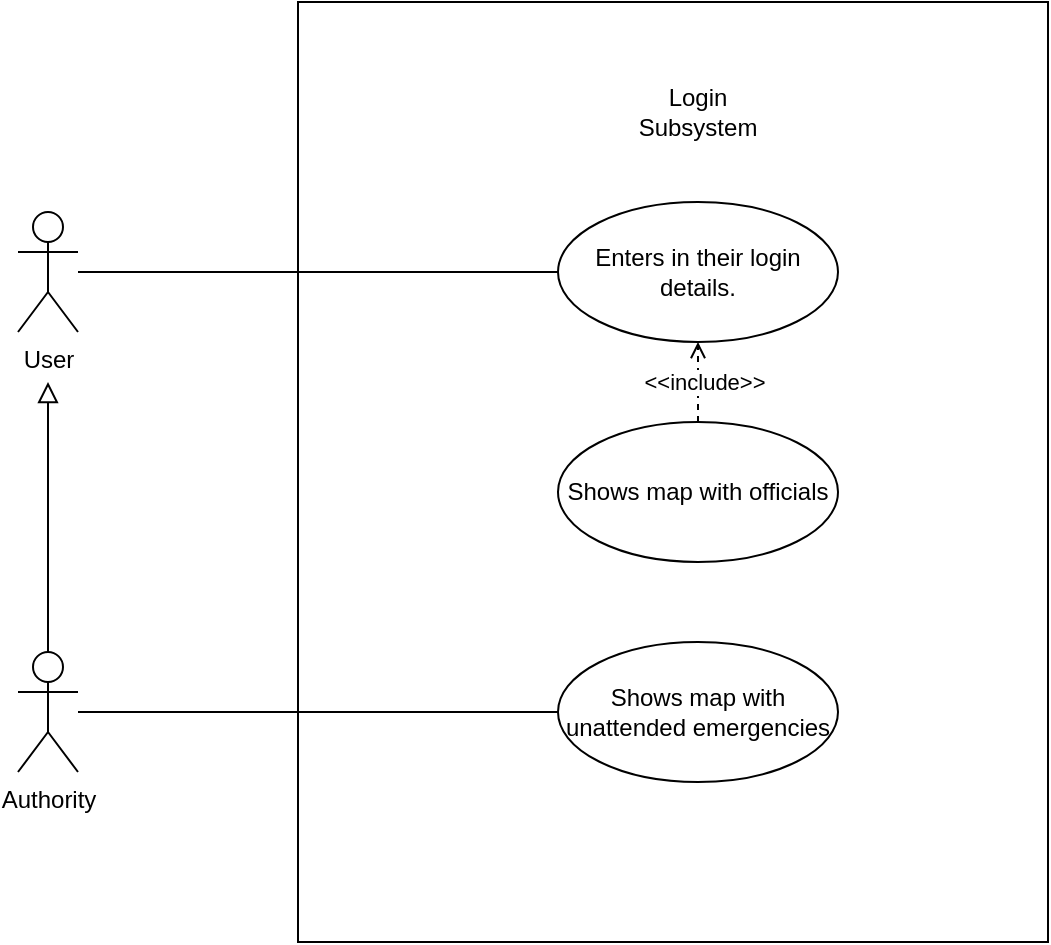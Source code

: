 <mxfile version="26.1.1">
  <diagram name="Page-1" id="YKh3B6-TR9HwbLoaRyh0">
    <mxGraphModel dx="1050" dy="1727" grid="1" gridSize="10" guides="1" tooltips="1" connect="1" arrows="1" fold="1" page="1" pageScale="1" pageWidth="827" pageHeight="1169" math="0" shadow="0">
      <root>
        <mxCell id="0" />
        <mxCell id="1" parent="0" />
        <mxCell id="FCBVg89ZFEz5y27hzP2G-1" value="&lt;div&gt;&lt;/div&gt;" style="rounded=0;whiteSpace=wrap;html=1;" parent="1" vertex="1">
          <mxGeometry x="200" y="-10" width="375" height="470" as="geometry" />
        </mxCell>
        <mxCell id="FCBVg89ZFEz5y27hzP2G-7" style="edgeStyle=orthogonalEdgeStyle;rounded=0;orthogonalLoop=1;jettySize=auto;html=1;entryX=0;entryY=0.5;entryDx=0;entryDy=0;endArrow=none;startFill=0;" parent="1" source="FCBVg89ZFEz5y27hzP2G-2" target="FCBVg89ZFEz5y27hzP2G-5" edge="1">
          <mxGeometry relative="1" as="geometry" />
        </mxCell>
        <mxCell id="FCBVg89ZFEz5y27hzP2G-2" value="&lt;div&gt;User&lt;/div&gt;" style="shape=umlActor;verticalLabelPosition=bottom;verticalAlign=top;html=1;outlineConnect=0;" parent="1" vertex="1">
          <mxGeometry x="60" y="95" width="30" height="60" as="geometry" />
        </mxCell>
        <mxCell id="FCBVg89ZFEz5y27hzP2G-3" value="Login Subsystem" style="text;html=1;align=center;verticalAlign=middle;whiteSpace=wrap;rounded=0;" parent="1" vertex="1">
          <mxGeometry x="370" y="30" width="60" height="30" as="geometry" />
        </mxCell>
        <mxCell id="FCBVg89ZFEz5y27hzP2G-5" value="Enters in their login details." style="ellipse;whiteSpace=wrap;html=1;" parent="1" vertex="1">
          <mxGeometry x="330" y="90" width="140" height="70" as="geometry" />
        </mxCell>
        <mxCell id="FCBVg89ZFEz5y27hzP2G-18" value="" style="edgeStyle=orthogonalEdgeStyle;rounded=0;orthogonalLoop=1;jettySize=auto;html=1;endArrow=open;endFill=0;dashed=1;" parent="1" source="FCBVg89ZFEz5y27hzP2G-8" target="FCBVg89ZFEz5y27hzP2G-5" edge="1">
          <mxGeometry relative="1" as="geometry" />
        </mxCell>
        <mxCell id="FCBVg89ZFEz5y27hzP2G-20" value="&amp;lt;&amp;lt;include&amp;gt;&amp;gt;" style="edgeLabel;html=1;align=center;verticalAlign=middle;resizable=0;points=[];" parent="FCBVg89ZFEz5y27hzP2G-18" vertex="1" connectable="0">
          <mxGeometry y="-3" relative="1" as="geometry">
            <mxPoint as="offset" />
          </mxGeometry>
        </mxCell>
        <mxCell id="FCBVg89ZFEz5y27hzP2G-8" value="Shows map with officials" style="ellipse;whiteSpace=wrap;html=1;" parent="1" vertex="1">
          <mxGeometry x="330" y="200" width="140" height="70" as="geometry" />
        </mxCell>
        <mxCell id="0lvFHwBWFy-okR7_8ojh-26" value="" style="edgeStyle=orthogonalEdgeStyle;rounded=0;orthogonalLoop=1;jettySize=auto;html=1;endArrow=none;startFill=0;" edge="1" parent="1" source="0lvFHwBWFy-okR7_8ojh-20" target="0lvFHwBWFy-okR7_8ojh-24">
          <mxGeometry relative="1" as="geometry" />
        </mxCell>
        <mxCell id="0lvFHwBWFy-okR7_8ojh-20" value="Authority" style="shape=umlActor;html=1;verticalLabelPosition=bottom;verticalAlign=top;align=center;" vertex="1" parent="1">
          <mxGeometry x="60" y="315" width="30" height="60" as="geometry" />
        </mxCell>
        <mxCell id="0lvFHwBWFy-okR7_8ojh-21" value="" style="endArrow=block;html=1;rounded=0;align=center;verticalAlign=bottom;endFill=0;labelBackgroundColor=none;endSize=8;exitX=0.5;exitY=0;exitDx=0;exitDy=0;exitPerimeter=0;" edge="1" parent="1" source="0lvFHwBWFy-okR7_8ojh-20">
          <mxGeometry relative="1" as="geometry">
            <mxPoint x="60" y="250" as="sourcePoint" />
            <mxPoint x="75" y="180" as="targetPoint" />
          </mxGeometry>
        </mxCell>
        <mxCell id="0lvFHwBWFy-okR7_8ojh-24" value="&lt;div&gt;Shows map with unattended emergencies&lt;/div&gt;" style="ellipse;whiteSpace=wrap;html=1;" vertex="1" parent="1">
          <mxGeometry x="330" y="310" width="140" height="70" as="geometry" />
        </mxCell>
      </root>
    </mxGraphModel>
  </diagram>
</mxfile>
